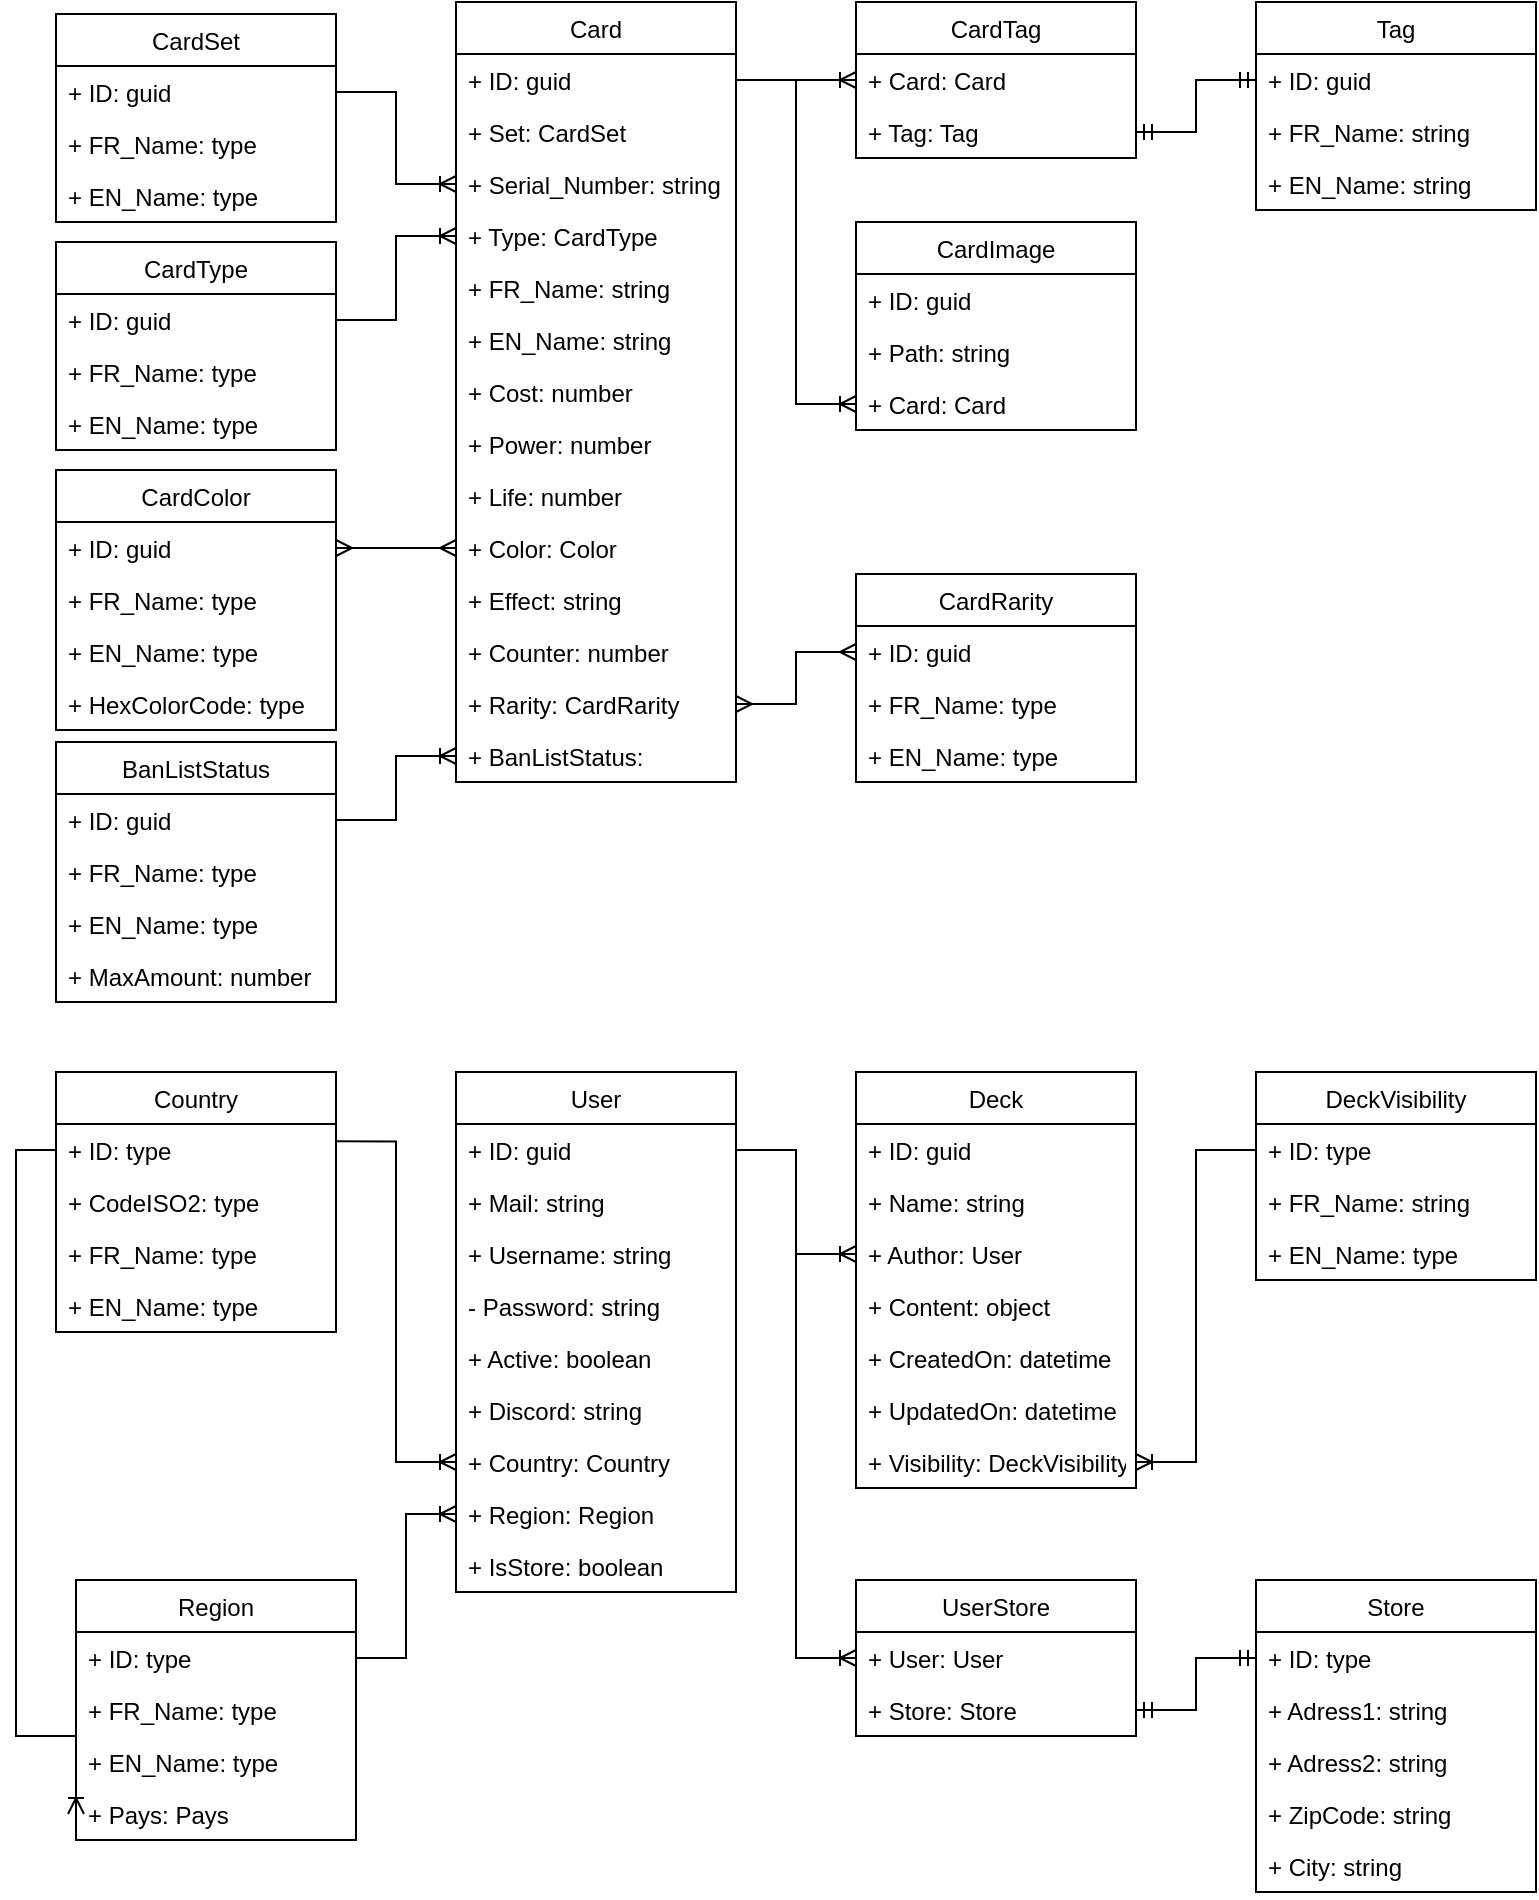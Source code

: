 <mxfile version="18.0.2" type="device"><diagram id="oDsxhI2UnEHdtMSZwYox" name="Page-1"><mxGraphModel dx="2022" dy="1116" grid="1" gridSize="10" guides="1" tooltips="1" connect="1" arrows="1" fold="1" page="1" pageScale="1" pageWidth="827" pageHeight="1169" math="0" shadow="0"><root><mxCell id="0"/><mxCell id="1" parent="0"/><mxCell id="UayT_jI6PsqNQRAUaiyh-1" value="Card" style="swimlane;fontStyle=0;childLayout=stackLayout;horizontal=1;startSize=26;fillColor=none;horizontalStack=0;resizeParent=1;resizeParentMax=0;resizeLast=0;collapsible=1;marginBottom=0;" vertex="1" parent="1"><mxGeometry x="230" y="50" width="140" height="390" as="geometry"/></mxCell><mxCell id="UayT_jI6PsqNQRAUaiyh-2" value="+ ID: guid" style="text;strokeColor=none;fillColor=none;align=left;verticalAlign=top;spacingLeft=4;spacingRight=4;overflow=hidden;rotatable=0;points=[[0,0.5],[1,0.5]];portConstraint=eastwest;" vertex="1" parent="UayT_jI6PsqNQRAUaiyh-1"><mxGeometry y="26" width="140" height="26" as="geometry"/></mxCell><mxCell id="UayT_jI6PsqNQRAUaiyh-53" value="+ Set: CardSet" style="text;strokeColor=none;fillColor=none;align=left;verticalAlign=top;spacingLeft=4;spacingRight=4;overflow=hidden;rotatable=0;points=[[0,0.5],[1,0.5]];portConstraint=eastwest;" vertex="1" parent="UayT_jI6PsqNQRAUaiyh-1"><mxGeometry y="52" width="140" height="26" as="geometry"/></mxCell><mxCell id="UayT_jI6PsqNQRAUaiyh-3" value="+ Serial_Number: string" style="text;strokeColor=none;fillColor=none;align=left;verticalAlign=top;spacingLeft=4;spacingRight=4;overflow=hidden;rotatable=0;points=[[0,0.5],[1,0.5]];portConstraint=eastwest;" vertex="1" parent="UayT_jI6PsqNQRAUaiyh-1"><mxGeometry y="78" width="140" height="26" as="geometry"/></mxCell><mxCell id="UayT_jI6PsqNQRAUaiyh-6" value="+ Type: CardType" style="text;strokeColor=none;fillColor=none;align=left;verticalAlign=top;spacingLeft=4;spacingRight=4;overflow=hidden;rotatable=0;points=[[0,0.5],[1,0.5]];portConstraint=eastwest;" vertex="1" parent="UayT_jI6PsqNQRAUaiyh-1"><mxGeometry y="104" width="140" height="26" as="geometry"/></mxCell><mxCell id="UayT_jI6PsqNQRAUaiyh-5" value="+ FR_Name: string" style="text;strokeColor=none;fillColor=none;align=left;verticalAlign=top;spacingLeft=4;spacingRight=4;overflow=hidden;rotatable=0;points=[[0,0.5],[1,0.5]];portConstraint=eastwest;" vertex="1" parent="UayT_jI6PsqNQRAUaiyh-1"><mxGeometry y="130" width="140" height="26" as="geometry"/></mxCell><mxCell id="UayT_jI6PsqNQRAUaiyh-4" value="+ EN_Name: string" style="text;strokeColor=none;fillColor=none;align=left;verticalAlign=top;spacingLeft=4;spacingRight=4;overflow=hidden;rotatable=0;points=[[0,0.5],[1,0.5]];portConstraint=eastwest;" vertex="1" parent="UayT_jI6PsqNQRAUaiyh-1"><mxGeometry y="156" width="140" height="26" as="geometry"/></mxCell><mxCell id="UayT_jI6PsqNQRAUaiyh-28" value="+ Cost: number" style="text;strokeColor=none;fillColor=none;align=left;verticalAlign=top;spacingLeft=4;spacingRight=4;overflow=hidden;rotatable=0;points=[[0,0.5],[1,0.5]];portConstraint=eastwest;" vertex="1" parent="UayT_jI6PsqNQRAUaiyh-1"><mxGeometry y="182" width="140" height="26" as="geometry"/></mxCell><mxCell id="UayT_jI6PsqNQRAUaiyh-29" value="+ Power: number" style="text;strokeColor=none;fillColor=none;align=left;verticalAlign=top;spacingLeft=4;spacingRight=4;overflow=hidden;rotatable=0;points=[[0,0.5],[1,0.5]];portConstraint=eastwest;" vertex="1" parent="UayT_jI6PsqNQRAUaiyh-1"><mxGeometry y="208" width="140" height="26" as="geometry"/></mxCell><mxCell id="UayT_jI6PsqNQRAUaiyh-36" value="+ Life: number" style="text;strokeColor=none;fillColor=none;align=left;verticalAlign=top;spacingLeft=4;spacingRight=4;overflow=hidden;rotatable=0;points=[[0,0.5],[1,0.5]];portConstraint=eastwest;" vertex="1" parent="UayT_jI6PsqNQRAUaiyh-1"><mxGeometry y="234" width="140" height="26" as="geometry"/></mxCell><mxCell id="UayT_jI6PsqNQRAUaiyh-37" value="+ Color: Color" style="text;strokeColor=none;fillColor=none;align=left;verticalAlign=top;spacingLeft=4;spacingRight=4;overflow=hidden;rotatable=0;points=[[0,0.5],[1,0.5]];portConstraint=eastwest;" vertex="1" parent="UayT_jI6PsqNQRAUaiyh-1"><mxGeometry y="260" width="140" height="26" as="geometry"/></mxCell><mxCell id="UayT_jI6PsqNQRAUaiyh-45" value="+ Effect: string" style="text;strokeColor=none;fillColor=none;align=left;verticalAlign=top;spacingLeft=4;spacingRight=4;overflow=hidden;rotatable=0;points=[[0,0.5],[1,0.5]];portConstraint=eastwest;" vertex="1" parent="UayT_jI6PsqNQRAUaiyh-1"><mxGeometry y="286" width="140" height="26" as="geometry"/></mxCell><mxCell id="UayT_jI6PsqNQRAUaiyh-46" value="+ Counter: number" style="text;strokeColor=none;fillColor=none;align=left;verticalAlign=top;spacingLeft=4;spacingRight=4;overflow=hidden;rotatable=0;points=[[0,0.5],[1,0.5]];portConstraint=eastwest;" vertex="1" parent="UayT_jI6PsqNQRAUaiyh-1"><mxGeometry y="312" width="140" height="26" as="geometry"/></mxCell><mxCell id="UayT_jI6PsqNQRAUaiyh-47" value="+ Rarity: CardRarity" style="text;strokeColor=none;fillColor=none;align=left;verticalAlign=top;spacingLeft=4;spacingRight=4;overflow=hidden;rotatable=0;points=[[0,0.5],[1,0.5]];portConstraint=eastwest;" vertex="1" parent="UayT_jI6PsqNQRAUaiyh-1"><mxGeometry y="338" width="140" height="26" as="geometry"/></mxCell><mxCell id="UayT_jI6PsqNQRAUaiyh-63" value="+ BanListStatus: " style="text;strokeColor=none;fillColor=none;align=left;verticalAlign=top;spacingLeft=4;spacingRight=4;overflow=hidden;rotatable=0;points=[[0,0.5],[1,0.5]];portConstraint=eastwest;" vertex="1" parent="UayT_jI6PsqNQRAUaiyh-1"><mxGeometry y="364" width="140" height="26" as="geometry"/></mxCell><mxCell id="UayT_jI6PsqNQRAUaiyh-9" value="Tag" style="swimlane;fontStyle=0;childLayout=stackLayout;horizontal=1;startSize=26;fillColor=none;horizontalStack=0;resizeParent=1;resizeParentMax=0;resizeLast=0;collapsible=1;marginBottom=0;" vertex="1" parent="1"><mxGeometry x="630" y="50" width="140" height="104" as="geometry"/></mxCell><mxCell id="UayT_jI6PsqNQRAUaiyh-10" value="+ ID: guid" style="text;strokeColor=none;fillColor=none;align=left;verticalAlign=top;spacingLeft=4;spacingRight=4;overflow=hidden;rotatable=0;points=[[0,0.5],[1,0.5]];portConstraint=eastwest;" vertex="1" parent="UayT_jI6PsqNQRAUaiyh-9"><mxGeometry y="26" width="140" height="26" as="geometry"/></mxCell><mxCell id="UayT_jI6PsqNQRAUaiyh-11" value="+ FR_Name: string" style="text;strokeColor=none;fillColor=none;align=left;verticalAlign=top;spacingLeft=4;spacingRight=4;overflow=hidden;rotatable=0;points=[[0,0.5],[1,0.5]];portConstraint=eastwest;" vertex="1" parent="UayT_jI6PsqNQRAUaiyh-9"><mxGeometry y="52" width="140" height="26" as="geometry"/></mxCell><mxCell id="UayT_jI6PsqNQRAUaiyh-12" value="+ EN_Name: string" style="text;strokeColor=none;fillColor=none;align=left;verticalAlign=top;spacingLeft=4;spacingRight=4;overflow=hidden;rotatable=0;points=[[0,0.5],[1,0.5]];portConstraint=eastwest;" vertex="1" parent="UayT_jI6PsqNQRAUaiyh-9"><mxGeometry y="78" width="140" height="26" as="geometry"/></mxCell><mxCell id="UayT_jI6PsqNQRAUaiyh-15" value="" style="edgeStyle=entityRelationEdgeStyle;fontSize=12;html=1;endArrow=ERoneToMany;rounded=0;jumpStyle=line;exitX=1;exitY=0.5;exitDx=0;exitDy=0;" edge="1" parent="1" source="UayT_jI6PsqNQRAUaiyh-2"><mxGeometry width="100" height="100" relative="1" as="geometry"><mxPoint x="370" y="245.0" as="sourcePoint"/><mxPoint x="430" y="89" as="targetPoint"/></mxGeometry></mxCell><mxCell id="UayT_jI6PsqNQRAUaiyh-16" value="CardTag" style="swimlane;fontStyle=0;childLayout=stackLayout;horizontal=1;startSize=26;fillColor=none;horizontalStack=0;resizeParent=1;resizeParentMax=0;resizeLast=0;collapsible=1;marginBottom=0;" vertex="1" parent="1"><mxGeometry x="430" y="50" width="140" height="78" as="geometry"/></mxCell><mxCell id="UayT_jI6PsqNQRAUaiyh-17" value="+ Card: Card" style="text;strokeColor=none;fillColor=none;align=left;verticalAlign=top;spacingLeft=4;spacingRight=4;overflow=hidden;rotatable=0;points=[[0,0.5],[1,0.5]];portConstraint=eastwest;" vertex="1" parent="UayT_jI6PsqNQRAUaiyh-16"><mxGeometry y="26" width="140" height="26" as="geometry"/></mxCell><mxCell id="UayT_jI6PsqNQRAUaiyh-18" value="+ Tag: Tag" style="text;strokeColor=none;fillColor=none;align=left;verticalAlign=top;spacingLeft=4;spacingRight=4;overflow=hidden;rotatable=0;points=[[0,0.5],[1,0.5]];portConstraint=eastwest;" vertex="1" parent="UayT_jI6PsqNQRAUaiyh-16"><mxGeometry y="52" width="140" height="26" as="geometry"/></mxCell><mxCell id="UayT_jI6PsqNQRAUaiyh-21" value="" style="edgeStyle=entityRelationEdgeStyle;fontSize=12;html=1;endArrow=ERmandOne;startArrow=ERmandOne;rounded=0;jumpStyle=line;exitX=1;exitY=0.5;exitDx=0;exitDy=0;entryX=0;entryY=0.5;entryDx=0;entryDy=0;" edge="1" parent="1" source="UayT_jI6PsqNQRAUaiyh-18" target="UayT_jI6PsqNQRAUaiyh-10"><mxGeometry width="100" height="100" relative="1" as="geometry"><mxPoint x="550" y="260" as="sourcePoint"/><mxPoint x="650" y="160" as="targetPoint"/></mxGeometry></mxCell><mxCell id="UayT_jI6PsqNQRAUaiyh-22" value="CardImage" style="swimlane;fontStyle=0;childLayout=stackLayout;horizontal=1;startSize=26;fillColor=none;horizontalStack=0;resizeParent=1;resizeParentMax=0;resizeLast=0;collapsible=1;marginBottom=0;" vertex="1" parent="1"><mxGeometry x="430" y="160" width="140" height="104" as="geometry"/></mxCell><mxCell id="UayT_jI6PsqNQRAUaiyh-23" value="+ ID: guid" style="text;strokeColor=none;fillColor=none;align=left;verticalAlign=top;spacingLeft=4;spacingRight=4;overflow=hidden;rotatable=0;points=[[0,0.5],[1,0.5]];portConstraint=eastwest;" vertex="1" parent="UayT_jI6PsqNQRAUaiyh-22"><mxGeometry y="26" width="140" height="26" as="geometry"/></mxCell><mxCell id="UayT_jI6PsqNQRAUaiyh-24" value="+ Path: string" style="text;strokeColor=none;fillColor=none;align=left;verticalAlign=top;spacingLeft=4;spacingRight=4;overflow=hidden;rotatable=0;points=[[0,0.5],[1,0.5]];portConstraint=eastwest;" vertex="1" parent="UayT_jI6PsqNQRAUaiyh-22"><mxGeometry y="52" width="140" height="26" as="geometry"/></mxCell><mxCell id="UayT_jI6PsqNQRAUaiyh-25" value="+ Card: Card" style="text;strokeColor=none;fillColor=none;align=left;verticalAlign=top;spacingLeft=4;spacingRight=4;overflow=hidden;rotatable=0;points=[[0,0.5],[1,0.5]];portConstraint=eastwest;" vertex="1" parent="UayT_jI6PsqNQRAUaiyh-22"><mxGeometry y="78" width="140" height="26" as="geometry"/></mxCell><mxCell id="UayT_jI6PsqNQRAUaiyh-27" value="" style="edgeStyle=entityRelationEdgeStyle;fontSize=12;html=1;endArrow=ERoneToMany;rounded=0;jumpStyle=line;exitX=1;exitY=0.5;exitDx=0;exitDy=0;entryX=0;entryY=0.5;entryDx=0;entryDy=0;" edge="1" parent="1" source="UayT_jI6PsqNQRAUaiyh-2" target="UayT_jI6PsqNQRAUaiyh-25"><mxGeometry width="100" height="100" relative="1" as="geometry"><mxPoint x="310" y="390" as="sourcePoint"/><mxPoint x="410" y="290" as="targetPoint"/></mxGeometry></mxCell><mxCell id="UayT_jI6PsqNQRAUaiyh-30" value="CardType" style="swimlane;fontStyle=0;childLayout=stackLayout;horizontal=1;startSize=26;fillColor=none;horizontalStack=0;resizeParent=1;resizeParentMax=0;resizeLast=0;collapsible=1;marginBottom=0;" vertex="1" parent="1"><mxGeometry x="30" y="170" width="140" height="104" as="geometry"/></mxCell><mxCell id="UayT_jI6PsqNQRAUaiyh-31" value="+ ID: guid" style="text;strokeColor=none;fillColor=none;align=left;verticalAlign=top;spacingLeft=4;spacingRight=4;overflow=hidden;rotatable=0;points=[[0,0.5],[1,0.5]];portConstraint=eastwest;" vertex="1" parent="UayT_jI6PsqNQRAUaiyh-30"><mxGeometry y="26" width="140" height="26" as="geometry"/></mxCell><mxCell id="UayT_jI6PsqNQRAUaiyh-32" value="+ FR_Name: type" style="text;strokeColor=none;fillColor=none;align=left;verticalAlign=top;spacingLeft=4;spacingRight=4;overflow=hidden;rotatable=0;points=[[0,0.5],[1,0.5]];portConstraint=eastwest;" vertex="1" parent="UayT_jI6PsqNQRAUaiyh-30"><mxGeometry y="52" width="140" height="26" as="geometry"/></mxCell><mxCell id="UayT_jI6PsqNQRAUaiyh-33" value="+ EN_Name: type" style="text;strokeColor=none;fillColor=none;align=left;verticalAlign=top;spacingLeft=4;spacingRight=4;overflow=hidden;rotatable=0;points=[[0,0.5],[1,0.5]];portConstraint=eastwest;" vertex="1" parent="UayT_jI6PsqNQRAUaiyh-30"><mxGeometry y="78" width="140" height="26" as="geometry"/></mxCell><mxCell id="UayT_jI6PsqNQRAUaiyh-35" value="" style="edgeStyle=entityRelationEdgeStyle;fontSize=12;html=1;endArrow=ERoneToMany;rounded=0;jumpStyle=line;exitX=1;exitY=0.5;exitDx=0;exitDy=0;entryX=0;entryY=0.5;entryDx=0;entryDy=0;" edge="1" parent="1" source="UayT_jI6PsqNQRAUaiyh-31" target="UayT_jI6PsqNQRAUaiyh-6"><mxGeometry width="100" height="100" relative="1" as="geometry"><mxPoint x="140" y="270" as="sourcePoint"/><mxPoint x="240" y="170" as="targetPoint"/></mxGeometry></mxCell><mxCell id="UayT_jI6PsqNQRAUaiyh-38" value="CardColor" style="swimlane;fontStyle=0;childLayout=stackLayout;horizontal=1;startSize=26;fillColor=none;horizontalStack=0;resizeParent=1;resizeParentMax=0;resizeLast=0;collapsible=1;marginBottom=0;" vertex="1" parent="1"><mxGeometry x="30" y="284" width="140" height="130" as="geometry"/></mxCell><mxCell id="UayT_jI6PsqNQRAUaiyh-39" value="+ ID: guid" style="text;strokeColor=none;fillColor=none;align=left;verticalAlign=top;spacingLeft=4;spacingRight=4;overflow=hidden;rotatable=0;points=[[0,0.5],[1,0.5]];portConstraint=eastwest;" vertex="1" parent="UayT_jI6PsqNQRAUaiyh-38"><mxGeometry y="26" width="140" height="26" as="geometry"/></mxCell><mxCell id="UayT_jI6PsqNQRAUaiyh-40" value="+ FR_Name: type" style="text;strokeColor=none;fillColor=none;align=left;verticalAlign=top;spacingLeft=4;spacingRight=4;overflow=hidden;rotatable=0;points=[[0,0.5],[1,0.5]];portConstraint=eastwest;" vertex="1" parent="UayT_jI6PsqNQRAUaiyh-38"><mxGeometry y="52" width="140" height="26" as="geometry"/></mxCell><mxCell id="UayT_jI6PsqNQRAUaiyh-41" value="+ EN_Name: type" style="text;strokeColor=none;fillColor=none;align=left;verticalAlign=top;spacingLeft=4;spacingRight=4;overflow=hidden;rotatable=0;points=[[0,0.5],[1,0.5]];portConstraint=eastwest;" vertex="1" parent="UayT_jI6PsqNQRAUaiyh-38"><mxGeometry y="78" width="140" height="26" as="geometry"/></mxCell><mxCell id="UayT_jI6PsqNQRAUaiyh-42" value="+ HexColorCode: type" style="text;strokeColor=none;fillColor=none;align=left;verticalAlign=top;spacingLeft=4;spacingRight=4;overflow=hidden;rotatable=0;points=[[0,0.5],[1,0.5]];portConstraint=eastwest;" vertex="1" parent="UayT_jI6PsqNQRAUaiyh-38"><mxGeometry y="104" width="140" height="26" as="geometry"/></mxCell><mxCell id="UayT_jI6PsqNQRAUaiyh-44" value="" style="edgeStyle=entityRelationEdgeStyle;fontSize=12;html=1;endArrow=ERmany;rounded=0;jumpStyle=line;endFill=0;startArrow=ERmany;startFill=0;exitX=1;exitY=0.5;exitDx=0;exitDy=0;entryX=0;entryY=0.5;entryDx=0;entryDy=0;" edge="1" parent="1" source="UayT_jI6PsqNQRAUaiyh-39" target="UayT_jI6PsqNQRAUaiyh-37"><mxGeometry width="100" height="100" relative="1" as="geometry"><mxPoint x="300" y="440" as="sourcePoint"/><mxPoint x="250" y="340" as="targetPoint"/></mxGeometry></mxCell><mxCell id="UayT_jI6PsqNQRAUaiyh-48" value="CardRarity" style="swimlane;fontStyle=0;childLayout=stackLayout;horizontal=1;startSize=26;fillColor=none;horizontalStack=0;resizeParent=1;resizeParentMax=0;resizeLast=0;collapsible=1;marginBottom=0;" vertex="1" parent="1"><mxGeometry x="430" y="336" width="140" height="104" as="geometry"/></mxCell><mxCell id="UayT_jI6PsqNQRAUaiyh-49" value="+ ID: guid" style="text;strokeColor=none;fillColor=none;align=left;verticalAlign=top;spacingLeft=4;spacingRight=4;overflow=hidden;rotatable=0;points=[[0,0.5],[1,0.5]];portConstraint=eastwest;" vertex="1" parent="UayT_jI6PsqNQRAUaiyh-48"><mxGeometry y="26" width="140" height="26" as="geometry"/></mxCell><mxCell id="UayT_jI6PsqNQRAUaiyh-50" value="+ FR_Name: type" style="text;strokeColor=none;fillColor=none;align=left;verticalAlign=top;spacingLeft=4;spacingRight=4;overflow=hidden;rotatable=0;points=[[0,0.5],[1,0.5]];portConstraint=eastwest;" vertex="1" parent="UayT_jI6PsqNQRAUaiyh-48"><mxGeometry y="52" width="140" height="26" as="geometry"/></mxCell><mxCell id="UayT_jI6PsqNQRAUaiyh-51" value="+ EN_Name: type" style="text;strokeColor=none;fillColor=none;align=left;verticalAlign=top;spacingLeft=4;spacingRight=4;overflow=hidden;rotatable=0;points=[[0,0.5],[1,0.5]];portConstraint=eastwest;" vertex="1" parent="UayT_jI6PsqNQRAUaiyh-48"><mxGeometry y="78" width="140" height="26" as="geometry"/></mxCell><mxCell id="UayT_jI6PsqNQRAUaiyh-52" style="edgeStyle=orthogonalEdgeStyle;rounded=0;jumpStyle=line;orthogonalLoop=1;jettySize=auto;html=1;exitX=1;exitY=0.5;exitDx=0;exitDy=0;entryX=0;entryY=0.5;entryDx=0;entryDy=0;startArrow=ERmany;startFill=0;endArrow=ERmany;endFill=0;" edge="1" parent="1" source="UayT_jI6PsqNQRAUaiyh-47" target="UayT_jI6PsqNQRAUaiyh-49"><mxGeometry relative="1" as="geometry"/></mxCell><mxCell id="UayT_jI6PsqNQRAUaiyh-54" value="CardSet" style="swimlane;fontStyle=0;childLayout=stackLayout;horizontal=1;startSize=26;fillColor=none;horizontalStack=0;resizeParent=1;resizeParentMax=0;resizeLast=0;collapsible=1;marginBottom=0;" vertex="1" parent="1"><mxGeometry x="30" y="56" width="140" height="104" as="geometry"/></mxCell><mxCell id="UayT_jI6PsqNQRAUaiyh-55" value="+ ID: guid" style="text;strokeColor=none;fillColor=none;align=left;verticalAlign=top;spacingLeft=4;spacingRight=4;overflow=hidden;rotatable=0;points=[[0,0.5],[1,0.5]];portConstraint=eastwest;" vertex="1" parent="UayT_jI6PsqNQRAUaiyh-54"><mxGeometry y="26" width="140" height="26" as="geometry"/></mxCell><mxCell id="UayT_jI6PsqNQRAUaiyh-56" value="+ FR_Name: type" style="text;strokeColor=none;fillColor=none;align=left;verticalAlign=top;spacingLeft=4;spacingRight=4;overflow=hidden;rotatable=0;points=[[0,0.5],[1,0.5]];portConstraint=eastwest;" vertex="1" parent="UayT_jI6PsqNQRAUaiyh-54"><mxGeometry y="52" width="140" height="26" as="geometry"/></mxCell><mxCell id="UayT_jI6PsqNQRAUaiyh-57" value="+ EN_Name: type" style="text;strokeColor=none;fillColor=none;align=left;verticalAlign=top;spacingLeft=4;spacingRight=4;overflow=hidden;rotatable=0;points=[[0,0.5],[1,0.5]];portConstraint=eastwest;" vertex="1" parent="UayT_jI6PsqNQRAUaiyh-54"><mxGeometry y="78" width="140" height="26" as="geometry"/></mxCell><mxCell id="UayT_jI6PsqNQRAUaiyh-58" style="edgeStyle=orthogonalEdgeStyle;rounded=0;jumpStyle=line;orthogonalLoop=1;jettySize=auto;html=1;exitX=0;exitY=0.5;exitDx=0;exitDy=0;entryX=1;entryY=0.5;entryDx=0;entryDy=0;startArrow=ERoneToMany;startFill=0;endArrow=none;endFill=0;" edge="1" parent="1" source="UayT_jI6PsqNQRAUaiyh-3" target="UayT_jI6PsqNQRAUaiyh-55"><mxGeometry relative="1" as="geometry"/></mxCell><mxCell id="UayT_jI6PsqNQRAUaiyh-59" value="Deck" style="swimlane;fontStyle=0;childLayout=stackLayout;horizontal=1;startSize=26;fillColor=none;horizontalStack=0;resizeParent=1;resizeParentMax=0;resizeLast=0;collapsible=1;marginBottom=0;" vertex="1" parent="1"><mxGeometry x="430" y="585" width="140" height="208" as="geometry"/></mxCell><mxCell id="UayT_jI6PsqNQRAUaiyh-60" value="+ ID: guid" style="text;strokeColor=none;fillColor=none;align=left;verticalAlign=top;spacingLeft=4;spacingRight=4;overflow=hidden;rotatable=0;points=[[0,0.5],[1,0.5]];portConstraint=eastwest;" vertex="1" parent="UayT_jI6PsqNQRAUaiyh-59"><mxGeometry y="26" width="140" height="26" as="geometry"/></mxCell><mxCell id="UayT_jI6PsqNQRAUaiyh-61" value="+ Name: string" style="text;strokeColor=none;fillColor=none;align=left;verticalAlign=top;spacingLeft=4;spacingRight=4;overflow=hidden;rotatable=0;points=[[0,0.5],[1,0.5]];portConstraint=eastwest;" vertex="1" parent="UayT_jI6PsqNQRAUaiyh-59"><mxGeometry y="52" width="140" height="26" as="geometry"/></mxCell><mxCell id="UayT_jI6PsqNQRAUaiyh-62" value="+ Author: User" style="text;strokeColor=none;fillColor=none;align=left;verticalAlign=top;spacingLeft=4;spacingRight=4;overflow=hidden;rotatable=0;points=[[0,0.5],[1,0.5]];portConstraint=eastwest;" vertex="1" parent="UayT_jI6PsqNQRAUaiyh-59"><mxGeometry y="78" width="140" height="26" as="geometry"/></mxCell><mxCell id="UayT_jI6PsqNQRAUaiyh-70" value="+ Content: object" style="text;strokeColor=none;fillColor=none;align=left;verticalAlign=top;spacingLeft=4;spacingRight=4;overflow=hidden;rotatable=0;points=[[0,0.5],[1,0.5]];portConstraint=eastwest;" vertex="1" parent="UayT_jI6PsqNQRAUaiyh-59"><mxGeometry y="104" width="140" height="26" as="geometry"/></mxCell><mxCell id="UayT_jI6PsqNQRAUaiyh-76" value="+ CreatedOn: datetime" style="text;strokeColor=none;fillColor=none;align=left;verticalAlign=top;spacingLeft=4;spacingRight=4;overflow=hidden;rotatable=0;points=[[0,0.5],[1,0.5]];portConstraint=eastwest;" vertex="1" parent="UayT_jI6PsqNQRAUaiyh-59"><mxGeometry y="130" width="140" height="26" as="geometry"/></mxCell><mxCell id="UayT_jI6PsqNQRAUaiyh-77" value="+ UpdatedOn: datetime" style="text;strokeColor=none;fillColor=none;align=left;verticalAlign=top;spacingLeft=4;spacingRight=4;overflow=hidden;rotatable=0;points=[[0,0.5],[1,0.5]];portConstraint=eastwest;" vertex="1" parent="UayT_jI6PsqNQRAUaiyh-59"><mxGeometry y="156" width="140" height="26" as="geometry"/></mxCell><mxCell id="UayT_jI6PsqNQRAUaiyh-79" value="+ Visibility: DeckVisibility" style="text;strokeColor=none;fillColor=none;align=left;verticalAlign=top;spacingLeft=4;spacingRight=4;overflow=hidden;rotatable=0;points=[[0,0.5],[1,0.5]];portConstraint=eastwest;" vertex="1" parent="UayT_jI6PsqNQRAUaiyh-59"><mxGeometry y="182" width="140" height="26" as="geometry"/></mxCell><mxCell id="UayT_jI6PsqNQRAUaiyh-64" value="BanListStatus" style="swimlane;fontStyle=0;childLayout=stackLayout;horizontal=1;startSize=26;fillColor=none;horizontalStack=0;resizeParent=1;resizeParentMax=0;resizeLast=0;collapsible=1;marginBottom=0;" vertex="1" parent="1"><mxGeometry x="30" y="420" width="140" height="130" as="geometry"/></mxCell><mxCell id="UayT_jI6PsqNQRAUaiyh-65" value="+ ID: guid" style="text;strokeColor=none;fillColor=none;align=left;verticalAlign=top;spacingLeft=4;spacingRight=4;overflow=hidden;rotatable=0;points=[[0,0.5],[1,0.5]];portConstraint=eastwest;" vertex="1" parent="UayT_jI6PsqNQRAUaiyh-64"><mxGeometry y="26" width="140" height="26" as="geometry"/></mxCell><mxCell id="UayT_jI6PsqNQRAUaiyh-66" value="+ FR_Name: type" style="text;strokeColor=none;fillColor=none;align=left;verticalAlign=top;spacingLeft=4;spacingRight=4;overflow=hidden;rotatable=0;points=[[0,0.5],[1,0.5]];portConstraint=eastwest;" vertex="1" parent="UayT_jI6PsqNQRAUaiyh-64"><mxGeometry y="52" width="140" height="26" as="geometry"/></mxCell><mxCell id="UayT_jI6PsqNQRAUaiyh-67" value="+ EN_Name: type" style="text;strokeColor=none;fillColor=none;align=left;verticalAlign=top;spacingLeft=4;spacingRight=4;overflow=hidden;rotatable=0;points=[[0,0.5],[1,0.5]];portConstraint=eastwest;" vertex="1" parent="UayT_jI6PsqNQRAUaiyh-64"><mxGeometry y="78" width="140" height="26" as="geometry"/></mxCell><mxCell id="UayT_jI6PsqNQRAUaiyh-68" value="+ MaxAmount: number" style="text;strokeColor=none;fillColor=none;align=left;verticalAlign=top;spacingLeft=4;spacingRight=4;overflow=hidden;rotatable=0;points=[[0,0.5],[1,0.5]];portConstraint=eastwest;" vertex="1" parent="UayT_jI6PsqNQRAUaiyh-64"><mxGeometry y="104" width="140" height="26" as="geometry"/></mxCell><mxCell id="UayT_jI6PsqNQRAUaiyh-69" style="edgeStyle=orthogonalEdgeStyle;rounded=0;jumpStyle=line;orthogonalLoop=1;jettySize=auto;html=1;exitX=0;exitY=0.5;exitDx=0;exitDy=0;entryX=1;entryY=0.5;entryDx=0;entryDy=0;startArrow=ERoneToMany;startFill=0;endArrow=none;endFill=0;" edge="1" parent="1" source="UayT_jI6PsqNQRAUaiyh-63" target="UayT_jI6PsqNQRAUaiyh-65"><mxGeometry relative="1" as="geometry"/></mxCell><mxCell id="UayT_jI6PsqNQRAUaiyh-71" value="User" style="swimlane;fontStyle=0;childLayout=stackLayout;horizontal=1;startSize=26;fillColor=none;horizontalStack=0;resizeParent=1;resizeParentMax=0;resizeLast=0;collapsible=1;marginBottom=0;" vertex="1" parent="1"><mxGeometry x="230" y="585" width="140" height="260" as="geometry"/></mxCell><mxCell id="UayT_jI6PsqNQRAUaiyh-72" value="+ ID: guid" style="text;strokeColor=none;fillColor=none;align=left;verticalAlign=top;spacingLeft=4;spacingRight=4;overflow=hidden;rotatable=0;points=[[0,0.5],[1,0.5]];portConstraint=eastwest;" vertex="1" parent="UayT_jI6PsqNQRAUaiyh-71"><mxGeometry y="26" width="140" height="26" as="geometry"/></mxCell><mxCell id="UayT_jI6PsqNQRAUaiyh-73" value="+ Mail: string" style="text;strokeColor=none;fillColor=none;align=left;verticalAlign=top;spacingLeft=4;spacingRight=4;overflow=hidden;rotatable=0;points=[[0,0.5],[1,0.5]];portConstraint=eastwest;" vertex="1" parent="UayT_jI6PsqNQRAUaiyh-71"><mxGeometry y="52" width="140" height="26" as="geometry"/></mxCell><mxCell id="UayT_jI6PsqNQRAUaiyh-74" value="+ Username: string" style="text;strokeColor=none;fillColor=none;align=left;verticalAlign=top;spacingLeft=4;spacingRight=4;overflow=hidden;rotatable=0;points=[[0,0.5],[1,0.5]];portConstraint=eastwest;" vertex="1" parent="UayT_jI6PsqNQRAUaiyh-71"><mxGeometry y="78" width="140" height="26" as="geometry"/></mxCell><mxCell id="UayT_jI6PsqNQRAUaiyh-75" value="- Password: string" style="text;strokeColor=none;fillColor=none;align=left;verticalAlign=top;spacingLeft=4;spacingRight=4;overflow=hidden;rotatable=0;points=[[0,0.5],[1,0.5]];portConstraint=eastwest;" vertex="1" parent="UayT_jI6PsqNQRAUaiyh-71"><mxGeometry y="104" width="140" height="26" as="geometry"/></mxCell><mxCell id="UayT_jI6PsqNQRAUaiyh-78" value="+ Active: boolean" style="text;strokeColor=none;fillColor=none;align=left;verticalAlign=top;spacingLeft=4;spacingRight=4;overflow=hidden;rotatable=0;points=[[0,0.5],[1,0.5]];portConstraint=eastwest;" vertex="1" parent="UayT_jI6PsqNQRAUaiyh-71"><mxGeometry y="130" width="140" height="26" as="geometry"/></mxCell><mxCell id="UayT_jI6PsqNQRAUaiyh-86" value="+ Discord: string" style="text;strokeColor=none;fillColor=none;align=left;verticalAlign=top;spacingLeft=4;spacingRight=4;overflow=hidden;rotatable=0;points=[[0,0.5],[1,0.5]];portConstraint=eastwest;" vertex="1" parent="UayT_jI6PsqNQRAUaiyh-71"><mxGeometry y="156" width="140" height="26" as="geometry"/></mxCell><mxCell id="UayT_jI6PsqNQRAUaiyh-87" value="+ Country: Country" style="text;strokeColor=none;fillColor=none;align=left;verticalAlign=top;spacingLeft=4;spacingRight=4;overflow=hidden;rotatable=0;points=[[0,0.5],[1,0.5]];portConstraint=eastwest;" vertex="1" parent="UayT_jI6PsqNQRAUaiyh-71"><mxGeometry y="182" width="140" height="26" as="geometry"/></mxCell><mxCell id="UayT_jI6PsqNQRAUaiyh-88" value="+ Region: Region" style="text;strokeColor=none;fillColor=none;align=left;verticalAlign=top;spacingLeft=4;spacingRight=4;overflow=hidden;rotatable=0;points=[[0,0.5],[1,0.5]];portConstraint=eastwest;" vertex="1" parent="UayT_jI6PsqNQRAUaiyh-71"><mxGeometry y="208" width="140" height="26" as="geometry"/></mxCell><mxCell id="UayT_jI6PsqNQRAUaiyh-106" value="+ IsStore: boolean" style="text;strokeColor=none;fillColor=none;align=left;verticalAlign=top;spacingLeft=4;spacingRight=4;overflow=hidden;rotatable=0;points=[[0,0.5],[1,0.5]];portConstraint=eastwest;" vertex="1" parent="UayT_jI6PsqNQRAUaiyh-71"><mxGeometry y="234" width="140" height="26" as="geometry"/></mxCell><mxCell id="UayT_jI6PsqNQRAUaiyh-80" value="DeckVisibility" style="swimlane;fontStyle=0;childLayout=stackLayout;horizontal=1;startSize=26;fillColor=none;horizontalStack=0;resizeParent=1;resizeParentMax=0;resizeLast=0;collapsible=1;marginBottom=0;" vertex="1" parent="1"><mxGeometry x="630" y="585" width="140" height="104" as="geometry"/></mxCell><mxCell id="UayT_jI6PsqNQRAUaiyh-81" value="+ ID: type" style="text;strokeColor=none;fillColor=none;align=left;verticalAlign=top;spacingLeft=4;spacingRight=4;overflow=hidden;rotatable=0;points=[[0,0.5],[1,0.5]];portConstraint=eastwest;" vertex="1" parent="UayT_jI6PsqNQRAUaiyh-80"><mxGeometry y="26" width="140" height="26" as="geometry"/></mxCell><mxCell id="UayT_jI6PsqNQRAUaiyh-82" value="+ FR_Name: string" style="text;strokeColor=none;fillColor=none;align=left;verticalAlign=top;spacingLeft=4;spacingRight=4;overflow=hidden;rotatable=0;points=[[0,0.5],[1,0.5]];portConstraint=eastwest;" vertex="1" parent="UayT_jI6PsqNQRAUaiyh-80"><mxGeometry y="52" width="140" height="26" as="geometry"/></mxCell><mxCell id="UayT_jI6PsqNQRAUaiyh-83" value="+ EN_Name: type" style="text;strokeColor=none;fillColor=none;align=left;verticalAlign=top;spacingLeft=4;spacingRight=4;overflow=hidden;rotatable=0;points=[[0,0.5],[1,0.5]];portConstraint=eastwest;" vertex="1" parent="UayT_jI6PsqNQRAUaiyh-80"><mxGeometry y="78" width="140" height="26" as="geometry"/></mxCell><mxCell id="UayT_jI6PsqNQRAUaiyh-84" style="edgeStyle=orthogonalEdgeStyle;rounded=0;jumpStyle=line;orthogonalLoop=1;jettySize=auto;html=1;exitX=1;exitY=0.5;exitDx=0;exitDy=0;entryX=0;entryY=0.5;entryDx=0;entryDy=0;startArrow=ERoneToMany;startFill=0;endArrow=none;endFill=0;" edge="1" parent="1" source="UayT_jI6PsqNQRAUaiyh-79" target="UayT_jI6PsqNQRAUaiyh-81"><mxGeometry relative="1" as="geometry"/></mxCell><mxCell id="UayT_jI6PsqNQRAUaiyh-85" style="edgeStyle=orthogonalEdgeStyle;rounded=0;jumpStyle=line;orthogonalLoop=1;jettySize=auto;html=1;exitX=0;exitY=0.5;exitDx=0;exitDy=0;entryX=1;entryY=0.5;entryDx=0;entryDy=0;startArrow=ERoneToMany;startFill=0;endArrow=none;endFill=0;" edge="1" parent="1" source="UayT_jI6PsqNQRAUaiyh-62" target="UayT_jI6PsqNQRAUaiyh-72"><mxGeometry relative="1" as="geometry"/></mxCell><mxCell id="UayT_jI6PsqNQRAUaiyh-89" value="Country" style="swimlane;fontStyle=0;childLayout=stackLayout;horizontal=1;startSize=26;fillColor=none;horizontalStack=0;resizeParent=1;resizeParentMax=0;resizeLast=0;collapsible=1;marginBottom=0;" vertex="1" parent="1"><mxGeometry x="30" y="585" width="140" height="130" as="geometry"/></mxCell><mxCell id="UayT_jI6PsqNQRAUaiyh-90" value="+ ID: type" style="text;strokeColor=none;fillColor=none;align=left;verticalAlign=top;spacingLeft=4;spacingRight=4;overflow=hidden;rotatable=0;points=[[0,0.5],[1,0.5]];portConstraint=eastwest;" vertex="1" parent="UayT_jI6PsqNQRAUaiyh-89"><mxGeometry y="26" width="140" height="26" as="geometry"/></mxCell><mxCell id="UayT_jI6PsqNQRAUaiyh-91" value="+ CodeISO2: type" style="text;strokeColor=none;fillColor=none;align=left;verticalAlign=top;spacingLeft=4;spacingRight=4;overflow=hidden;rotatable=0;points=[[0,0.5],[1,0.5]];portConstraint=eastwest;" vertex="1" parent="UayT_jI6PsqNQRAUaiyh-89"><mxGeometry y="52" width="140" height="26" as="geometry"/></mxCell><mxCell id="UayT_jI6PsqNQRAUaiyh-92" value="+ FR_Name: type" style="text;strokeColor=none;fillColor=none;align=left;verticalAlign=top;spacingLeft=4;spacingRight=4;overflow=hidden;rotatable=0;points=[[0,0.5],[1,0.5]];portConstraint=eastwest;" vertex="1" parent="UayT_jI6PsqNQRAUaiyh-89"><mxGeometry y="78" width="140" height="26" as="geometry"/></mxCell><mxCell id="UayT_jI6PsqNQRAUaiyh-93" value="+ EN_Name: type" style="text;strokeColor=none;fillColor=none;align=left;verticalAlign=top;spacingLeft=4;spacingRight=4;overflow=hidden;rotatable=0;points=[[0,0.5],[1,0.5]];portConstraint=eastwest;" vertex="1" parent="UayT_jI6PsqNQRAUaiyh-89"><mxGeometry y="104" width="140" height="26" as="geometry"/></mxCell><mxCell id="UayT_jI6PsqNQRAUaiyh-94" style="edgeStyle=orthogonalEdgeStyle;rounded=0;jumpStyle=line;orthogonalLoop=1;jettySize=auto;html=1;exitX=0;exitY=0.5;exitDx=0;exitDy=0;entryX=1.001;entryY=0.333;entryDx=0;entryDy=0;entryPerimeter=0;startArrow=ERoneToMany;startFill=0;endArrow=none;endFill=0;" edge="1" parent="1" source="UayT_jI6PsqNQRAUaiyh-87" target="UayT_jI6PsqNQRAUaiyh-90"><mxGeometry relative="1" as="geometry"/></mxCell><mxCell id="UayT_jI6PsqNQRAUaiyh-95" value="Region" style="swimlane;fontStyle=0;childLayout=stackLayout;horizontal=1;startSize=26;fillColor=none;horizontalStack=0;resizeParent=1;resizeParentMax=0;resizeLast=0;collapsible=1;marginBottom=0;" vertex="1" parent="1"><mxGeometry x="40" y="839" width="140" height="130" as="geometry"/></mxCell><mxCell id="UayT_jI6PsqNQRAUaiyh-96" value="+ ID: type" style="text;strokeColor=none;fillColor=none;align=left;verticalAlign=top;spacingLeft=4;spacingRight=4;overflow=hidden;rotatable=0;points=[[0,0.5],[1,0.5]];portConstraint=eastwest;" vertex="1" parent="UayT_jI6PsqNQRAUaiyh-95"><mxGeometry y="26" width="140" height="26" as="geometry"/></mxCell><mxCell id="UayT_jI6PsqNQRAUaiyh-97" value="+ FR_Name: type" style="text;strokeColor=none;fillColor=none;align=left;verticalAlign=top;spacingLeft=4;spacingRight=4;overflow=hidden;rotatable=0;points=[[0,0.5],[1,0.5]];portConstraint=eastwest;" vertex="1" parent="UayT_jI6PsqNQRAUaiyh-95"><mxGeometry y="52" width="140" height="26" as="geometry"/></mxCell><mxCell id="UayT_jI6PsqNQRAUaiyh-98" value="+ EN_Name: type" style="text;strokeColor=none;fillColor=none;align=left;verticalAlign=top;spacingLeft=4;spacingRight=4;overflow=hidden;rotatable=0;points=[[0,0.5],[1,0.5]];portConstraint=eastwest;" vertex="1" parent="UayT_jI6PsqNQRAUaiyh-95"><mxGeometry y="78" width="140" height="26" as="geometry"/></mxCell><mxCell id="UayT_jI6PsqNQRAUaiyh-99" value="+ Pays: Pays" style="text;strokeColor=none;fillColor=none;align=left;verticalAlign=top;spacingLeft=4;spacingRight=4;overflow=hidden;rotatable=0;points=[[0,0.5],[1,0.5]];portConstraint=eastwest;" vertex="1" parent="UayT_jI6PsqNQRAUaiyh-95"><mxGeometry y="104" width="140" height="26" as="geometry"/></mxCell><mxCell id="UayT_jI6PsqNQRAUaiyh-100" style="edgeStyle=orthogonalEdgeStyle;rounded=0;jumpStyle=line;orthogonalLoop=1;jettySize=auto;html=1;exitX=0;exitY=0.5;exitDx=0;exitDy=0;entryX=0;entryY=0.5;entryDx=0;entryDy=0;startArrow=ERoneToMany;startFill=0;endArrow=none;endFill=0;" edge="1" parent="1" source="UayT_jI6PsqNQRAUaiyh-99" target="UayT_jI6PsqNQRAUaiyh-90"><mxGeometry relative="1" as="geometry"><Array as="points"><mxPoint x="10" y="917"/><mxPoint x="10" y="624"/></Array></mxGeometry></mxCell><mxCell id="UayT_jI6PsqNQRAUaiyh-101" style="edgeStyle=orthogonalEdgeStyle;rounded=0;jumpStyle=line;orthogonalLoop=1;jettySize=auto;html=1;exitX=0;exitY=0.5;exitDx=0;exitDy=0;entryX=1;entryY=0.5;entryDx=0;entryDy=0;startArrow=ERoneToMany;startFill=0;endArrow=none;endFill=0;" edge="1" parent="1" source="UayT_jI6PsqNQRAUaiyh-88" target="UayT_jI6PsqNQRAUaiyh-96"><mxGeometry relative="1" as="geometry"/></mxCell><mxCell id="UayT_jI6PsqNQRAUaiyh-107" value="Store" style="swimlane;fontStyle=0;childLayout=stackLayout;horizontal=1;startSize=26;fillColor=none;horizontalStack=0;resizeParent=1;resizeParentMax=0;resizeLast=0;collapsible=1;marginBottom=0;" vertex="1" parent="1"><mxGeometry x="630" y="839" width="140" height="156" as="geometry"/></mxCell><mxCell id="UayT_jI6PsqNQRAUaiyh-108" value="+ ID: type" style="text;strokeColor=none;fillColor=none;align=left;verticalAlign=top;spacingLeft=4;spacingRight=4;overflow=hidden;rotatable=0;points=[[0,0.5],[1,0.5]];portConstraint=eastwest;" vertex="1" parent="UayT_jI6PsqNQRAUaiyh-107"><mxGeometry y="26" width="140" height="26" as="geometry"/></mxCell><mxCell id="UayT_jI6PsqNQRAUaiyh-109" value="+ Adress1: string" style="text;strokeColor=none;fillColor=none;align=left;verticalAlign=top;spacingLeft=4;spacingRight=4;overflow=hidden;rotatable=0;points=[[0,0.5],[1,0.5]];portConstraint=eastwest;" vertex="1" parent="UayT_jI6PsqNQRAUaiyh-107"><mxGeometry y="52" width="140" height="26" as="geometry"/></mxCell><mxCell id="UayT_jI6PsqNQRAUaiyh-110" value="+ Adress2: string" style="text;strokeColor=none;fillColor=none;align=left;verticalAlign=top;spacingLeft=4;spacingRight=4;overflow=hidden;rotatable=0;points=[[0,0.5],[1,0.5]];portConstraint=eastwest;" vertex="1" parent="UayT_jI6PsqNQRAUaiyh-107"><mxGeometry y="78" width="140" height="26" as="geometry"/></mxCell><mxCell id="UayT_jI6PsqNQRAUaiyh-111" value="+ ZipCode: string" style="text;strokeColor=none;fillColor=none;align=left;verticalAlign=top;spacingLeft=4;spacingRight=4;overflow=hidden;rotatable=0;points=[[0,0.5],[1,0.5]];portConstraint=eastwest;" vertex="1" parent="UayT_jI6PsqNQRAUaiyh-107"><mxGeometry y="104" width="140" height="26" as="geometry"/></mxCell><mxCell id="UayT_jI6PsqNQRAUaiyh-112" value="+ City: string" style="text;strokeColor=none;fillColor=none;align=left;verticalAlign=top;spacingLeft=4;spacingRight=4;overflow=hidden;rotatable=0;points=[[0,0.5],[1,0.5]];portConstraint=eastwest;" vertex="1" parent="UayT_jI6PsqNQRAUaiyh-107"><mxGeometry y="130" width="140" height="26" as="geometry"/></mxCell><mxCell id="UayT_jI6PsqNQRAUaiyh-114" value="UserStore" style="swimlane;fontStyle=0;childLayout=stackLayout;horizontal=1;startSize=26;fillColor=none;horizontalStack=0;resizeParent=1;resizeParentMax=0;resizeLast=0;collapsible=1;marginBottom=0;" vertex="1" parent="1"><mxGeometry x="430" y="839" width="140" height="78" as="geometry"/></mxCell><mxCell id="UayT_jI6PsqNQRAUaiyh-115" value="+ User: User" style="text;strokeColor=none;fillColor=none;align=left;verticalAlign=top;spacingLeft=4;spacingRight=4;overflow=hidden;rotatable=0;points=[[0,0.5],[1,0.5]];portConstraint=eastwest;" vertex="1" parent="UayT_jI6PsqNQRAUaiyh-114"><mxGeometry y="26" width="140" height="26" as="geometry"/></mxCell><mxCell id="UayT_jI6PsqNQRAUaiyh-116" value="+ Store: Store" style="text;strokeColor=none;fillColor=none;align=left;verticalAlign=top;spacingLeft=4;spacingRight=4;overflow=hidden;rotatable=0;points=[[0,0.5],[1,0.5]];portConstraint=eastwest;" vertex="1" parent="UayT_jI6PsqNQRAUaiyh-114"><mxGeometry y="52" width="140" height="26" as="geometry"/></mxCell><mxCell id="UayT_jI6PsqNQRAUaiyh-118" style="edgeStyle=orthogonalEdgeStyle;rounded=0;jumpStyle=line;orthogonalLoop=1;jettySize=auto;html=1;exitX=0;exitY=0.5;exitDx=0;exitDy=0;startArrow=ERoneToMany;startFill=0;endArrow=none;endFill=0;" edge="1" parent="1" source="UayT_jI6PsqNQRAUaiyh-115" target="UayT_jI6PsqNQRAUaiyh-72"><mxGeometry relative="1" as="geometry"/></mxCell><mxCell id="UayT_jI6PsqNQRAUaiyh-119" style="edgeStyle=orthogonalEdgeStyle;rounded=0;jumpStyle=line;orthogonalLoop=1;jettySize=auto;html=1;exitX=1;exitY=0.5;exitDx=0;exitDy=0;entryX=0;entryY=0.5;entryDx=0;entryDy=0;startArrow=ERmandOne;startFill=0;endArrow=ERmandOne;endFill=0;" edge="1" parent="1" source="UayT_jI6PsqNQRAUaiyh-116" target="UayT_jI6PsqNQRAUaiyh-108"><mxGeometry relative="1" as="geometry"/></mxCell></root></mxGraphModel></diagram></mxfile>